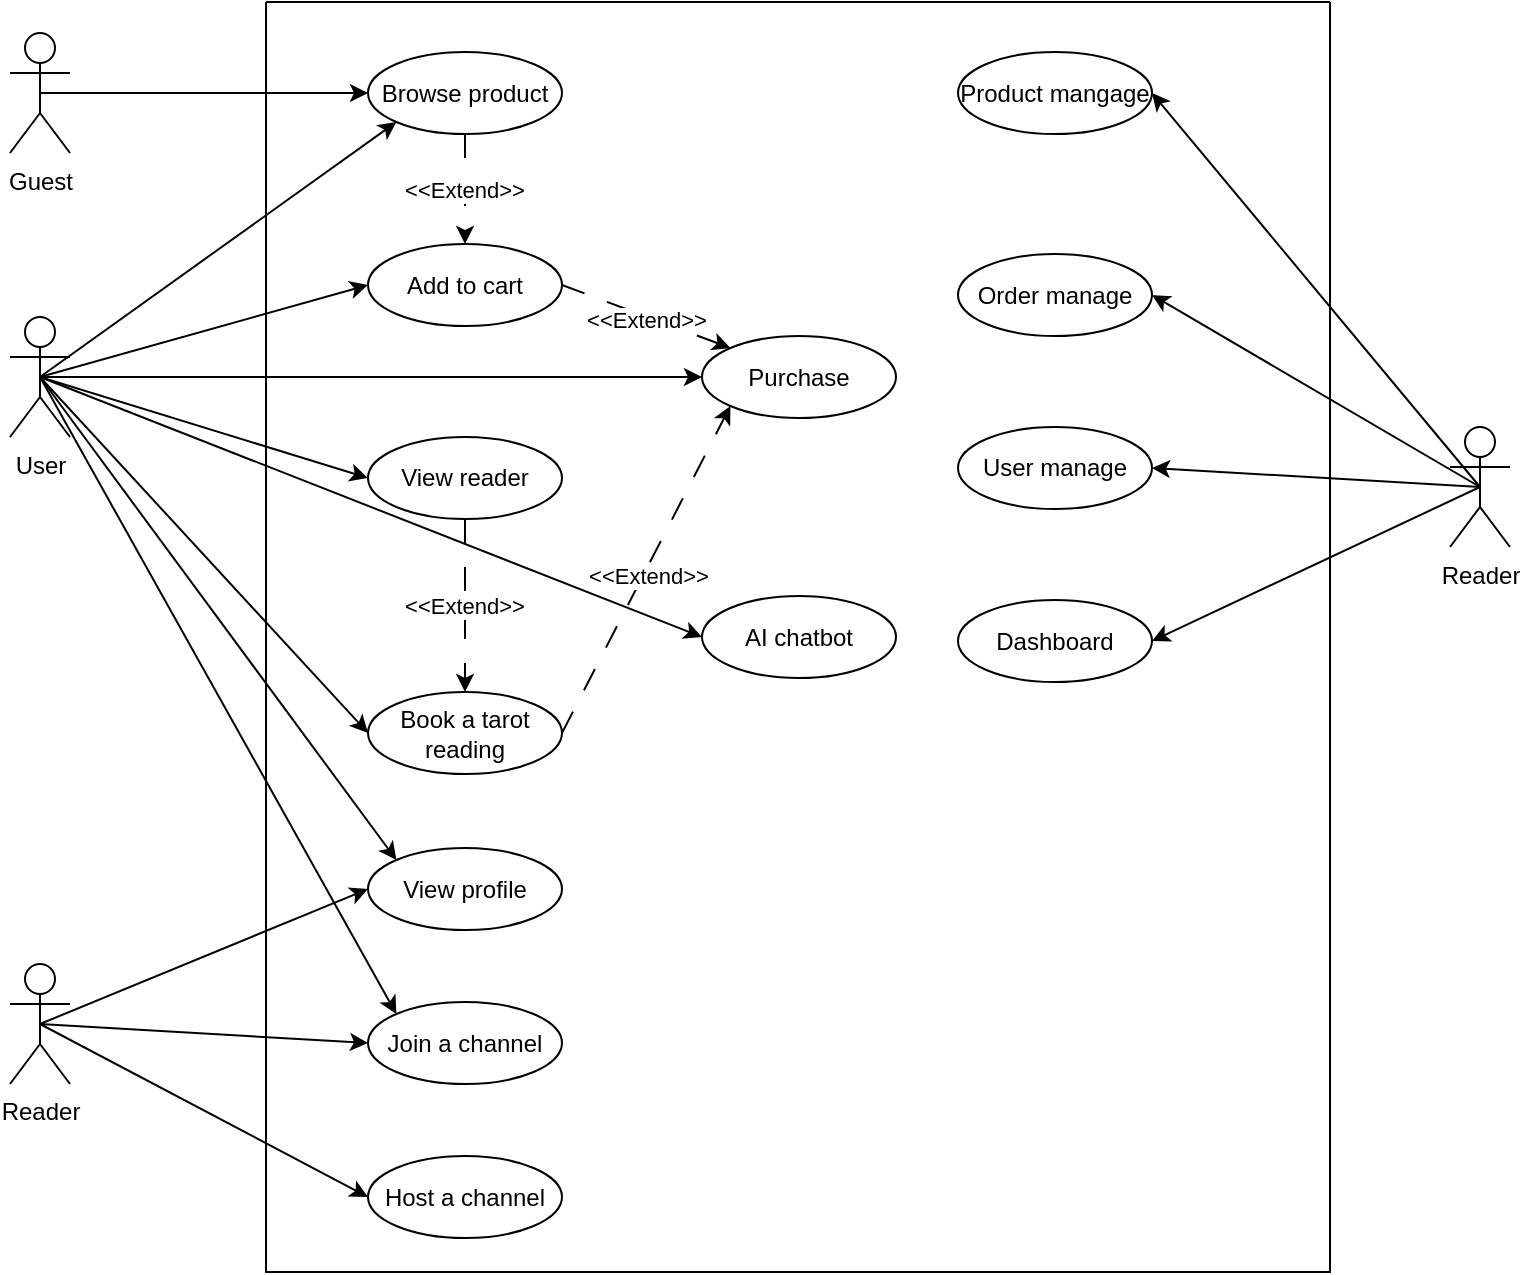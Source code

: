 <mxfile version="27.0.6" pages="4">
  <diagram name="Use-case diagram" id="8RNuyS-lX7mZvEdN1-fY">
    <mxGraphModel dx="1000" dy="644" grid="0" gridSize="10" guides="1" tooltips="1" connect="1" arrows="1" fold="1" page="1" pageScale="1" pageWidth="850" pageHeight="1100" math="0" shadow="0">
      <root>
        <mxCell id="0" />
        <mxCell id="1" parent="0" />
        <mxCell id="p3pTPptP7hL6UEC0kv7f-9" value="" style="swimlane;startSize=0;" parent="1" vertex="1">
          <mxGeometry x="159" y="164" width="532" height="635" as="geometry" />
        </mxCell>
        <mxCell id="p3pTPptP7hL6UEC0kv7f-17" value="Browse product" style="ellipse;whiteSpace=wrap;html=1;" parent="p3pTPptP7hL6UEC0kv7f-9" vertex="1">
          <mxGeometry x="51" y="25" width="97" height="41" as="geometry" />
        </mxCell>
        <mxCell id="p3pTPptP7hL6UEC0kv7f-18" value="View reader" style="ellipse;whiteSpace=wrap;html=1;" parent="p3pTPptP7hL6UEC0kv7f-9" vertex="1">
          <mxGeometry x="51" y="217.5" width="97" height="41" as="geometry" />
        </mxCell>
        <mxCell id="p3pTPptP7hL6UEC0kv7f-29" value="Book a tarot reading" style="ellipse;whiteSpace=wrap;html=1;" parent="p3pTPptP7hL6UEC0kv7f-9" vertex="1">
          <mxGeometry x="51" y="345" width="97" height="41" as="geometry" />
        </mxCell>
        <mxCell id="p3pTPptP7hL6UEC0kv7f-31" value="Add to cart" style="ellipse;whiteSpace=wrap;html=1;" parent="p3pTPptP7hL6UEC0kv7f-9" vertex="1">
          <mxGeometry x="51" y="121" width="97" height="41" as="geometry" />
        </mxCell>
        <mxCell id="p3pTPptP7hL6UEC0kv7f-32" value="Purchase" style="ellipse;whiteSpace=wrap;html=1;" parent="p3pTPptP7hL6UEC0kv7f-9" vertex="1">
          <mxGeometry x="218" y="167" width="97" height="41" as="geometry" />
        </mxCell>
        <mxCell id="p3pTPptP7hL6UEC0kv7f-35" value="" style="endArrow=classic;html=1;rounded=0;exitX=1;exitY=0.5;exitDx=0;exitDy=0;entryX=0;entryY=1;entryDx=0;entryDy=0;dashed=1;dashPattern=12 12;" parent="p3pTPptP7hL6UEC0kv7f-9" source="p3pTPptP7hL6UEC0kv7f-29" target="p3pTPptP7hL6UEC0kv7f-32" edge="1">
          <mxGeometry width="50" height="50" relative="1" as="geometry">
            <mxPoint x="150" y="278" as="sourcePoint" />
            <mxPoint x="200" y="228" as="targetPoint" />
          </mxGeometry>
        </mxCell>
        <mxCell id="p3pTPptP7hL6UEC0kv7f-36" value="&amp;lt;&amp;lt;Extend&amp;gt;&amp;gt;" style="edgeLabel;html=1;align=center;verticalAlign=middle;resizable=0;points=[];" parent="p3pTPptP7hL6UEC0kv7f-35" vertex="1" connectable="0">
          <mxGeometry x="-0.015" y="-1" relative="1" as="geometry">
            <mxPoint y="1" as="offset" />
          </mxGeometry>
        </mxCell>
        <mxCell id="p3pTPptP7hL6UEC0kv7f-37" value="" style="endArrow=classic;html=1;rounded=0;exitX=1;exitY=0.5;exitDx=0;exitDy=0;entryX=0;entryY=0;entryDx=0;entryDy=0;dashed=1;dashPattern=12 12;" parent="p3pTPptP7hL6UEC0kv7f-9" source="p3pTPptP7hL6UEC0kv7f-31" target="p3pTPptP7hL6UEC0kv7f-32" edge="1">
          <mxGeometry width="50" height="50" relative="1" as="geometry">
            <mxPoint x="161" y="327" as="sourcePoint" />
            <mxPoint x="228" y="295" as="targetPoint" />
          </mxGeometry>
        </mxCell>
        <mxCell id="p3pTPptP7hL6UEC0kv7f-38" value="&amp;lt;&amp;lt;Extend&amp;gt;&amp;gt;" style="edgeLabel;html=1;align=center;verticalAlign=middle;resizable=0;points=[];" parent="p3pTPptP7hL6UEC0kv7f-37" vertex="1" connectable="0">
          <mxGeometry x="-0.015" y="-1" relative="1" as="geometry">
            <mxPoint y="1" as="offset" />
          </mxGeometry>
        </mxCell>
        <mxCell id="p3pTPptP7hL6UEC0kv7f-41" value="" style="endArrow=classic;html=1;rounded=0;exitX=0.5;exitY=1;exitDx=0;exitDy=0;entryX=0.5;entryY=0;entryDx=0;entryDy=0;dashed=1;dashPattern=12 12;" parent="p3pTPptP7hL6UEC0kv7f-9" source="p3pTPptP7hL6UEC0kv7f-17" target="p3pTPptP7hL6UEC0kv7f-31" edge="1">
          <mxGeometry width="50" height="50" relative="1" as="geometry">
            <mxPoint x="158" y="189" as="sourcePoint" />
            <mxPoint x="242" y="280" as="targetPoint" />
          </mxGeometry>
        </mxCell>
        <mxCell id="p3pTPptP7hL6UEC0kv7f-42" value="&amp;lt;&amp;lt;Extend&amp;gt;&amp;gt;" style="edgeLabel;html=1;align=center;verticalAlign=middle;resizable=0;points=[];" parent="p3pTPptP7hL6UEC0kv7f-41" vertex="1" connectable="0">
          <mxGeometry x="-0.015" y="-1" relative="1" as="geometry">
            <mxPoint y="1" as="offset" />
          </mxGeometry>
        </mxCell>
        <mxCell id="p3pTPptP7hL6UEC0kv7f-43" value="" style="endArrow=classic;html=1;rounded=0;exitX=0.5;exitY=1;exitDx=0;exitDy=0;entryX=0.5;entryY=0;entryDx=0;entryDy=0;dashed=1;dashPattern=12 12;" parent="p3pTPptP7hL6UEC0kv7f-9" source="p3pTPptP7hL6UEC0kv7f-18" target="p3pTPptP7hL6UEC0kv7f-29" edge="1">
          <mxGeometry width="50" height="50" relative="1" as="geometry">
            <mxPoint x="110" y="141" as="sourcePoint" />
            <mxPoint x="110" y="184" as="targetPoint" />
          </mxGeometry>
        </mxCell>
        <mxCell id="p3pTPptP7hL6UEC0kv7f-44" value="&amp;lt;&amp;lt;Extend&amp;gt;&amp;gt;" style="edgeLabel;html=1;align=center;verticalAlign=middle;resizable=0;points=[];" parent="p3pTPptP7hL6UEC0kv7f-43" vertex="1" connectable="0">
          <mxGeometry x="-0.015" y="-1" relative="1" as="geometry">
            <mxPoint y="1" as="offset" />
          </mxGeometry>
        </mxCell>
        <mxCell id="p3pTPptP7hL6UEC0kv7f-45" value="Host a channel" style="ellipse;whiteSpace=wrap;html=1;" parent="p3pTPptP7hL6UEC0kv7f-9" vertex="1">
          <mxGeometry x="51" y="577" width="97" height="41" as="geometry" />
        </mxCell>
        <mxCell id="p3pTPptP7hL6UEC0kv7f-46" value="Join a channel" style="ellipse;whiteSpace=wrap;html=1;" parent="p3pTPptP7hL6UEC0kv7f-9" vertex="1">
          <mxGeometry x="51" y="500" width="97" height="41" as="geometry" />
        </mxCell>
        <mxCell id="UEp1yU5BMMxA0AubbGUh-1" value="View profile" style="ellipse;whiteSpace=wrap;html=1;" parent="p3pTPptP7hL6UEC0kv7f-9" vertex="1">
          <mxGeometry x="51" y="423" width="97" height="41" as="geometry" />
        </mxCell>
        <mxCell id="UEp1yU5BMMxA0AubbGUh-6" value="Product mangage" style="ellipse;whiteSpace=wrap;html=1;" parent="p3pTPptP7hL6UEC0kv7f-9" vertex="1">
          <mxGeometry x="346" y="25" width="97" height="41" as="geometry" />
        </mxCell>
        <mxCell id="UEp1yU5BMMxA0AubbGUh-7" value="Order manage" style="ellipse;whiteSpace=wrap;html=1;" parent="p3pTPptP7hL6UEC0kv7f-9" vertex="1">
          <mxGeometry x="346" y="126" width="97" height="41" as="geometry" />
        </mxCell>
        <mxCell id="UEp1yU5BMMxA0AubbGUh-9" value="User manage" style="ellipse;whiteSpace=wrap;html=1;" parent="p3pTPptP7hL6UEC0kv7f-9" vertex="1">
          <mxGeometry x="346" y="212.5" width="97" height="41" as="geometry" />
        </mxCell>
        <mxCell id="UEp1yU5BMMxA0AubbGUh-10" value="AI chatbot" style="ellipse;whiteSpace=wrap;html=1;" parent="p3pTPptP7hL6UEC0kv7f-9" vertex="1">
          <mxGeometry x="218" y="297" width="97" height="41" as="geometry" />
        </mxCell>
        <mxCell id="XLfTLn7hmo8LYYhP3gus-1" value="Dashboard" style="ellipse;whiteSpace=wrap;html=1;" parent="p3pTPptP7hL6UEC0kv7f-9" vertex="1">
          <mxGeometry x="346" y="299" width="97" height="41" as="geometry" />
        </mxCell>
        <mxCell id="p3pTPptP7hL6UEC0kv7f-10" value="Guest" style="shape=umlActor;html=1;verticalLabelPosition=bottom;verticalAlign=top;align=center;" parent="1" vertex="1">
          <mxGeometry x="31" y="179.5" width="30" height="60" as="geometry" />
        </mxCell>
        <mxCell id="p3pTPptP7hL6UEC0kv7f-11" value="User" style="shape=umlActor;html=1;verticalLabelPosition=bottom;verticalAlign=top;align=center;" parent="1" vertex="1">
          <mxGeometry x="31" y="321.5" width="30" height="60" as="geometry" />
        </mxCell>
        <mxCell id="p3pTPptP7hL6UEC0kv7f-13" value="Reader" style="shape=umlActor;html=1;verticalLabelPosition=bottom;verticalAlign=top;align=center;" parent="1" vertex="1">
          <mxGeometry x="31" y="645" width="30" height="60" as="geometry" />
        </mxCell>
        <mxCell id="p3pTPptP7hL6UEC0kv7f-14" value="Reader" style="shape=umlActor;html=1;verticalLabelPosition=bottom;verticalAlign=top;align=center;" parent="1" vertex="1">
          <mxGeometry x="751" y="376.5" width="30" height="60" as="geometry" />
        </mxCell>
        <mxCell id="p3pTPptP7hL6UEC0kv7f-22" value="" style="endArrow=classic;html=1;rounded=0;exitX=0.5;exitY=0.5;exitDx=0;exitDy=0;exitPerimeter=0;entryX=0;entryY=0.5;entryDx=0;entryDy=0;" parent="1" source="p3pTPptP7hL6UEC0kv7f-10" target="p3pTPptP7hL6UEC0kv7f-17" edge="1">
          <mxGeometry width="50" height="50" relative="1" as="geometry">
            <mxPoint x="94" y="295" as="sourcePoint" />
            <mxPoint x="269" y="295" as="targetPoint" />
          </mxGeometry>
        </mxCell>
        <mxCell id="p3pTPptP7hL6UEC0kv7f-23" value="" style="endArrow=classic;html=1;rounded=0;exitX=0.5;exitY=0.5;exitDx=0;exitDy=0;exitPerimeter=0;entryX=0;entryY=1;entryDx=0;entryDy=0;" parent="1" source="p3pTPptP7hL6UEC0kv7f-11" target="p3pTPptP7hL6UEC0kv7f-17" edge="1">
          <mxGeometry width="50" height="50" relative="1" as="geometry">
            <mxPoint x="94" y="295" as="sourcePoint" />
            <mxPoint x="269" y="358" as="targetPoint" />
          </mxGeometry>
        </mxCell>
        <mxCell id="p3pTPptP7hL6UEC0kv7f-24" value="" style="endArrow=classic;html=1;rounded=0;exitX=0.5;exitY=0.5;exitDx=0;exitDy=0;exitPerimeter=0;entryX=0;entryY=0.5;entryDx=0;entryDy=0;" parent="1" source="p3pTPptP7hL6UEC0kv7f-11" target="p3pTPptP7hL6UEC0kv7f-18" edge="1">
          <mxGeometry width="50" height="50" relative="1" as="geometry">
            <mxPoint x="94" y="417" as="sourcePoint" />
            <mxPoint x="269" y="358" as="targetPoint" />
          </mxGeometry>
        </mxCell>
        <mxCell id="p3pTPptP7hL6UEC0kv7f-30" value="" style="endArrow=classic;html=1;rounded=0;exitX=0.5;exitY=0.5;exitDx=0;exitDy=0;exitPerimeter=0;entryX=0;entryY=0.5;entryDx=0;entryDy=0;" parent="1" source="p3pTPptP7hL6UEC0kv7f-11" target="p3pTPptP7hL6UEC0kv7f-29" edge="1">
          <mxGeometry width="50" height="50" relative="1" as="geometry">
            <mxPoint x="94" y="417" as="sourcePoint" />
            <mxPoint x="269" y="423" as="targetPoint" />
          </mxGeometry>
        </mxCell>
        <mxCell id="p3pTPptP7hL6UEC0kv7f-33" value="" style="endArrow=classic;html=1;rounded=0;exitX=0.5;exitY=0.5;exitDx=0;exitDy=0;exitPerimeter=0;entryX=0;entryY=0.5;entryDx=0;entryDy=0;" parent="1" source="p3pTPptP7hL6UEC0kv7f-11" target="p3pTPptP7hL6UEC0kv7f-31" edge="1">
          <mxGeometry width="50" height="50" relative="1" as="geometry">
            <mxPoint x="94" y="417" as="sourcePoint" />
            <mxPoint x="220" y="394" as="targetPoint" />
          </mxGeometry>
        </mxCell>
        <mxCell id="p3pTPptP7hL6UEC0kv7f-34" value="" style="endArrow=classic;html=1;rounded=0;exitX=0.5;exitY=0.5;exitDx=0;exitDy=0;exitPerimeter=0;entryX=0;entryY=0.5;entryDx=0;entryDy=0;" parent="1" source="p3pTPptP7hL6UEC0kv7f-11" target="p3pTPptP7hL6UEC0kv7f-32" edge="1">
          <mxGeometry width="50" height="50" relative="1" as="geometry">
            <mxPoint x="94" y="417" as="sourcePoint" />
            <mxPoint x="220" y="325" as="targetPoint" />
          </mxGeometry>
        </mxCell>
        <mxCell id="p3pTPptP7hL6UEC0kv7f-47" value="" style="endArrow=classic;html=1;rounded=0;exitX=0.5;exitY=0.5;exitDx=0;exitDy=0;exitPerimeter=0;entryX=0;entryY=0.5;entryDx=0;entryDy=0;" parent="1" source="p3pTPptP7hL6UEC0kv7f-13" target="p3pTPptP7hL6UEC0kv7f-45" edge="1">
          <mxGeometry width="50" height="50" relative="1" as="geometry">
            <mxPoint x="94" y="538" as="sourcePoint" />
            <mxPoint x="220" y="189" as="targetPoint" />
          </mxGeometry>
        </mxCell>
        <mxCell id="p3pTPptP7hL6UEC0kv7f-48" value="" style="endArrow=classic;html=1;rounded=0;exitX=0.5;exitY=0.5;exitDx=0;exitDy=0;exitPerimeter=0;entryX=0;entryY=0;entryDx=0;entryDy=0;" parent="1" source="p3pTPptP7hL6UEC0kv7f-11" target="p3pTPptP7hL6UEC0kv7f-46" edge="1">
          <mxGeometry width="50" height="50" relative="1" as="geometry">
            <mxPoint x="109" y="307" as="sourcePoint" />
            <mxPoint x="220" y="491" as="targetPoint" />
          </mxGeometry>
        </mxCell>
        <mxCell id="p3pTPptP7hL6UEC0kv7f-50" value="" style="endArrow=classic;html=1;rounded=0;exitX=0.5;exitY=0.5;exitDx=0;exitDy=0;exitPerimeter=0;entryX=0;entryY=0.5;entryDx=0;entryDy=0;" parent="1" source="p3pTPptP7hL6UEC0kv7f-13" target="p3pTPptP7hL6UEC0kv7f-46" edge="1">
          <mxGeometry width="50" height="50" relative="1" as="geometry">
            <mxPoint x="109" y="307" as="sourcePoint" />
            <mxPoint x="220" y="631" as="targetPoint" />
          </mxGeometry>
        </mxCell>
        <mxCell id="UEp1yU5BMMxA0AubbGUh-3" value="" style="endArrow=classic;html=1;rounded=0;exitX=0.5;exitY=0.5;exitDx=0;exitDy=0;exitPerimeter=0;entryX=0;entryY=0.5;entryDx=0;entryDy=0;" parent="1" source="p3pTPptP7hL6UEC0kv7f-13" target="UEp1yU5BMMxA0AubbGUh-1" edge="1">
          <mxGeometry width="50" height="50" relative="1" as="geometry">
            <mxPoint x="56" y="524" as="sourcePoint" />
            <mxPoint x="220" y="610" as="targetPoint" />
          </mxGeometry>
        </mxCell>
        <mxCell id="UEp1yU5BMMxA0AubbGUh-4" value="" style="endArrow=classic;html=1;rounded=0;exitX=0.5;exitY=0.5;exitDx=0;exitDy=0;exitPerimeter=0;entryX=0;entryY=0;entryDx=0;entryDy=0;" parent="1" source="p3pTPptP7hL6UEC0kv7f-11" target="UEp1yU5BMMxA0AubbGUh-1" edge="1">
          <mxGeometry width="50" height="50" relative="1" as="geometry">
            <mxPoint x="56" y="524" as="sourcePoint" />
            <mxPoint x="387" y="488" as="targetPoint" />
          </mxGeometry>
        </mxCell>
        <mxCell id="UEp1yU5BMMxA0AubbGUh-11" value="" style="endArrow=classic;html=1;rounded=0;exitX=0.5;exitY=0.5;exitDx=0;exitDy=0;exitPerimeter=0;entryX=0;entryY=0.5;entryDx=0;entryDy=0;" parent="1" source="p3pTPptP7hL6UEC0kv7f-11" target="UEp1yU5BMMxA0AubbGUh-10" edge="1">
          <mxGeometry width="50" height="50" relative="1" as="geometry">
            <mxPoint x="56" y="362" as="sourcePoint" />
            <mxPoint x="220" y="412" as="targetPoint" />
          </mxGeometry>
        </mxCell>
        <mxCell id="UEp1yU5BMMxA0AubbGUh-12" value="" style="endArrow=classic;html=1;rounded=0;exitX=0.5;exitY=0.5;exitDx=0;exitDy=0;exitPerimeter=0;entryX=1;entryY=0.5;entryDx=0;entryDy=0;" parent="1" source="p3pTPptP7hL6UEC0kv7f-14" target="UEp1yU5BMMxA0AubbGUh-6" edge="1">
          <mxGeometry width="50" height="50" relative="1" as="geometry">
            <mxPoint x="66" y="372" as="sourcePoint" />
            <mxPoint x="230" y="422" as="targetPoint" />
          </mxGeometry>
        </mxCell>
        <mxCell id="UEp1yU5BMMxA0AubbGUh-13" value="" style="endArrow=classic;html=1;rounded=0;exitX=0.5;exitY=0.5;exitDx=0;exitDy=0;exitPerimeter=0;entryX=1;entryY=0.5;entryDx=0;entryDy=0;" parent="1" source="p3pTPptP7hL6UEC0kv7f-14" target="UEp1yU5BMMxA0AubbGUh-7" edge="1">
          <mxGeometry width="50" height="50" relative="1" as="geometry">
            <mxPoint x="776" y="417" as="sourcePoint" />
            <mxPoint x="612" y="220" as="targetPoint" />
          </mxGeometry>
        </mxCell>
        <mxCell id="UEp1yU5BMMxA0AubbGUh-15" value="" style="endArrow=classic;html=1;rounded=0;exitX=0.5;exitY=0.5;exitDx=0;exitDy=0;exitPerimeter=0;entryX=1;entryY=0.5;entryDx=0;entryDy=0;" parent="1" source="p3pTPptP7hL6UEC0kv7f-14" target="UEp1yU5BMMxA0AubbGUh-9" edge="1">
          <mxGeometry width="50" height="50" relative="1" as="geometry">
            <mxPoint x="776" y="417" as="sourcePoint" />
            <mxPoint x="612" y="412" as="targetPoint" />
          </mxGeometry>
        </mxCell>
        <mxCell id="XLfTLn7hmo8LYYhP3gus-2" value="" style="endArrow=classic;html=1;rounded=0;exitX=0.5;exitY=0.5;exitDx=0;exitDy=0;exitPerimeter=0;entryX=1;entryY=0.5;entryDx=0;entryDy=0;" parent="1" source="p3pTPptP7hL6UEC0kv7f-14" target="XLfTLn7hmo8LYYhP3gus-1" edge="1">
          <mxGeometry width="50" height="50" relative="1" as="geometry">
            <mxPoint x="776" y="417" as="sourcePoint" />
            <mxPoint x="612" y="540" as="targetPoint" />
          </mxGeometry>
        </mxCell>
      </root>
    </mxGraphModel>
  </diagram>
  <diagram id="dYuFiMUkdhhc_4KQ8hHA" name="sitemap">
    <mxGraphModel dx="1576" dy="758" grid="0" gridSize="10" guides="1" tooltips="1" connect="1" arrows="1" fold="1" page="0" pageScale="1" pageWidth="850" pageHeight="1100" math="0" shadow="0">
      <root>
        <mxCell id="0" />
        <mxCell id="1" parent="0" />
        <mxCell id="jIqwyrRirOGOOPczf_Q6-26" style="edgeStyle=orthogonalEdgeStyle;rounded=0;orthogonalLoop=1;jettySize=auto;html=1;entryX=0.5;entryY=0;entryDx=0;entryDy=0;" edge="1" parent="1" source="jIqwyrRirOGOOPczf_Q6-1" target="jIqwyrRirOGOOPczf_Q6-2">
          <mxGeometry relative="1" as="geometry" />
        </mxCell>
        <mxCell id="jIqwyrRirOGOOPczf_Q6-32" style="edgeStyle=orthogonalEdgeStyle;rounded=0;orthogonalLoop=1;jettySize=auto;html=1;entryX=0.5;entryY=0;entryDx=0;entryDy=0;" edge="1" parent="1" source="jIqwyrRirOGOOPczf_Q6-1" target="jIqwyrRirOGOOPczf_Q6-25">
          <mxGeometry relative="1" as="geometry" />
        </mxCell>
        <mxCell id="jIqwyrRirOGOOPczf_Q6-33" style="edgeStyle=orthogonalEdgeStyle;rounded=0;orthogonalLoop=1;jettySize=auto;html=1;entryX=0.5;entryY=0;entryDx=0;entryDy=0;" edge="1" parent="1" source="jIqwyrRirOGOOPczf_Q6-1" target="jIqwyrRirOGOOPczf_Q6-17">
          <mxGeometry relative="1" as="geometry">
            <Array as="points">
              <mxPoint x="312" y="227" />
              <mxPoint x="650" y="227" />
            </Array>
          </mxGeometry>
        </mxCell>
        <mxCell id="jIqwyrRirOGOOPczf_Q6-1" value="&lt;font style=&quot;font-size: 16px;&quot;&gt;Trang chủ&lt;/font&gt;" style="rounded=0;whiteSpace=wrap;html=1;" vertex="1" parent="1">
          <mxGeometry x="252" y="138" width="120" height="60" as="geometry" />
        </mxCell>
        <mxCell id="jIqwyrRirOGOOPczf_Q6-27" style="edgeStyle=orthogonalEdgeStyle;rounded=0;orthogonalLoop=1;jettySize=auto;html=1;entryX=1;entryY=0.5;entryDx=0;entryDy=0;" edge="1" parent="1" source="jIqwyrRirOGOOPczf_Q6-2" target="jIqwyrRirOGOOPczf_Q6-19">
          <mxGeometry relative="1" as="geometry" />
        </mxCell>
        <mxCell id="jIqwyrRirOGOOPczf_Q6-28" style="edgeStyle=orthogonalEdgeStyle;rounded=0;orthogonalLoop=1;jettySize=auto;html=1;entryX=0;entryY=0.5;entryDx=0;entryDy=0;" edge="1" parent="1" source="jIqwyrRirOGOOPczf_Q6-2" target="jIqwyrRirOGOOPczf_Q6-4">
          <mxGeometry relative="1" as="geometry">
            <Array as="points">
              <mxPoint x="112" y="286" />
              <mxPoint x="112" y="405" />
            </Array>
          </mxGeometry>
        </mxCell>
        <mxCell id="jIqwyrRirOGOOPczf_Q6-29" style="edgeStyle=orthogonalEdgeStyle;rounded=0;orthogonalLoop=1;jettySize=auto;html=1;entryX=0;entryY=0.5;entryDx=0;entryDy=0;" edge="1" parent="1" source="jIqwyrRirOGOOPczf_Q6-2" target="jIqwyrRirOGOOPczf_Q6-5">
          <mxGeometry relative="1" as="geometry">
            <Array as="points">
              <mxPoint x="112" y="286" />
              <mxPoint x="112" y="524" />
            </Array>
          </mxGeometry>
        </mxCell>
        <mxCell id="jIqwyrRirOGOOPczf_Q6-30" style="edgeStyle=orthogonalEdgeStyle;rounded=0;orthogonalLoop=1;jettySize=auto;html=1;entryX=0;entryY=0.5;entryDx=0;entryDy=0;" edge="1" parent="1" source="jIqwyrRirOGOOPczf_Q6-2" target="jIqwyrRirOGOOPczf_Q6-7">
          <mxGeometry relative="1" as="geometry">
            <Array as="points">
              <mxPoint x="112" y="286" />
              <mxPoint x="112" y="643" />
            </Array>
          </mxGeometry>
        </mxCell>
        <mxCell id="jIqwyrRirOGOOPczf_Q6-31" style="edgeStyle=orthogonalEdgeStyle;rounded=0;orthogonalLoop=1;jettySize=auto;html=1;entryX=0;entryY=0.5;entryDx=0;entryDy=0;" edge="1" parent="1" source="jIqwyrRirOGOOPczf_Q6-2" target="jIqwyrRirOGOOPczf_Q6-8">
          <mxGeometry relative="1" as="geometry">
            <Array as="points">
              <mxPoint x="112" y="286" />
              <mxPoint x="112" y="762" />
            </Array>
          </mxGeometry>
        </mxCell>
        <mxCell id="jIqwyrRirOGOOPczf_Q6-34" style="edgeStyle=orthogonalEdgeStyle;rounded=0;orthogonalLoop=1;jettySize=auto;html=1;entryX=0.5;entryY=0;entryDx=0;entryDy=0;" edge="1" parent="1" source="jIqwyrRirOGOOPczf_Q6-2" target="jIqwyrRirOGOOPczf_Q6-9">
          <mxGeometry relative="1" as="geometry">
            <Array as="points">
              <mxPoint x="192" y="345" />
              <mxPoint x="421" y="345" />
            </Array>
          </mxGeometry>
        </mxCell>
        <mxCell id="jIqwyrRirOGOOPczf_Q6-35" style="edgeStyle=orthogonalEdgeStyle;rounded=0;orthogonalLoop=1;jettySize=auto;html=1;" edge="1" parent="1" source="jIqwyrRirOGOOPczf_Q6-2" target="jIqwyrRirOGOOPczf_Q6-6">
          <mxGeometry relative="1" as="geometry">
            <Array as="points">
              <mxPoint x="192" y="345" />
              <mxPoint x="650" y="345" />
            </Array>
          </mxGeometry>
        </mxCell>
        <mxCell id="jIqwyrRirOGOOPczf_Q6-2" value="&lt;font style=&quot;font-size: 16px;&quot;&gt;Auth&amp;nbsp;&lt;/font&gt;&lt;div&gt;&lt;font style=&quot;font-size: 16px;&quot;&gt;(sign in, sign up)&lt;/font&gt;&lt;/div&gt;" style="rounded=0;whiteSpace=wrap;html=1;" vertex="1" parent="1">
          <mxGeometry x="132" y="256" width="120" height="60" as="geometry" />
        </mxCell>
        <mxCell id="jIqwyrRirOGOOPczf_Q6-4" value="&lt;span style=&quot;font-size: 16px;&quot;&gt;Profile&lt;/span&gt;" style="rounded=0;whiteSpace=wrap;html=1;fillColor=#d5e8d4;strokeColor=#82b366;" vertex="1" parent="1">
          <mxGeometry x="132" y="375" width="120" height="60" as="geometry" />
        </mxCell>
        <mxCell id="jIqwyrRirOGOOPczf_Q6-5" value="&lt;span style=&quot;font-size: 16px;&quot;&gt;Cart&lt;/span&gt;" style="rounded=0;whiteSpace=wrap;html=1;fillColor=#d5e8d4;strokeColor=#82b366;" vertex="1" parent="1">
          <mxGeometry x="132" y="494" width="120" height="60" as="geometry" />
        </mxCell>
        <mxCell id="jIqwyrRirOGOOPczf_Q6-6" value="&lt;span style=&quot;font-size: 16px;&quot;&gt;Admin&#39;s dashboard&lt;/span&gt;" style="rounded=0;whiteSpace=wrap;html=1;fillColor=#dae8fc;strokeColor=#6c8ebf;" vertex="1" parent="1">
          <mxGeometry x="590" y="375" width="120" height="60" as="geometry" />
        </mxCell>
        <mxCell id="jIqwyrRirOGOOPczf_Q6-7" value="&lt;span style=&quot;font-size: 16px;&quot;&gt;Booking&lt;/span&gt;" style="rounded=0;whiteSpace=wrap;html=1;fillColor=#d5e8d4;strokeColor=#82b366;" vertex="1" parent="1">
          <mxGeometry x="132" y="613" width="120" height="60" as="geometry" />
        </mxCell>
        <mxCell id="jIqwyrRirOGOOPczf_Q6-8" value="&lt;span style=&quot;font-size: 16px;&quot;&gt;Scheduling&amp;nbsp;&lt;/span&gt;&lt;div&gt;&lt;span style=&quot;font-size: 16px;&quot;&gt;(user)&lt;/span&gt;&lt;/div&gt;" style="rounded=0;whiteSpace=wrap;html=1;fillColor=#d5e8d4;strokeColor=#82b366;" vertex="1" parent="1">
          <mxGeometry x="132" y="732" width="120" height="60" as="geometry" />
        </mxCell>
        <mxCell id="jIqwyrRirOGOOPczf_Q6-9" value="&lt;span style=&quot;font-size: 16px;&quot;&gt;Scheduling&amp;nbsp;&lt;/span&gt;&lt;div&gt;&lt;span style=&quot;font-size: 16px;&quot;&gt;(reader)&lt;/span&gt;&lt;/div&gt;" style="rounded=0;whiteSpace=wrap;html=1;fillColor=#e1d5e7;strokeColor=#9673a6;" vertex="1" parent="1">
          <mxGeometry x="361" y="375" width="120" height="60" as="geometry" />
        </mxCell>
        <mxCell id="jIqwyrRirOGOOPczf_Q6-11" value="&lt;font style=&quot;font-size: 16px;&quot;&gt;&lt;b&gt;Danh sách các phân quyền&lt;/b&gt;&lt;/font&gt;" style="swimlane;fontStyle=0;childLayout=stackLayout;horizontal=1;startSize=30;horizontalStack=0;resizeParent=1;resizeParentMax=0;resizeLast=0;collapsible=1;marginBottom=0;whiteSpace=wrap;html=1;fontSize=13;" vertex="1" parent="1">
          <mxGeometry x="419" y="554" width="234" height="150" as="geometry" />
        </mxCell>
        <mxCell id="jIqwyrRirOGOOPczf_Q6-13" value="Guest" style="text;align=left;verticalAlign=middle;spacingLeft=4;spacingRight=4;overflow=hidden;points=[[0,0.5],[1,0.5]];portConstraint=eastwest;rotatable=0;whiteSpace=wrap;html=1;fontSize=16;" vertex="1" parent="jIqwyrRirOGOOPczf_Q6-11">
          <mxGeometry y="30" width="234" height="30" as="geometry" />
        </mxCell>
        <mxCell id="jIqwyrRirOGOOPczf_Q6-15" value="User" style="text;strokeColor=#82b366;fillColor=#d5e8d4;align=left;verticalAlign=middle;spacingLeft=4;spacingRight=4;overflow=hidden;points=[[0,0.5],[1,0.5]];portConstraint=eastwest;rotatable=0;whiteSpace=wrap;html=1;fontSize=16;" vertex="1" parent="jIqwyrRirOGOOPczf_Q6-11">
          <mxGeometry y="60" width="234" height="30" as="geometry" />
        </mxCell>
        <mxCell id="jIqwyrRirOGOOPczf_Q6-16" value="Reader" style="text;strokeColor=#9673a6;fillColor=#e1d5e7;align=left;verticalAlign=middle;spacingLeft=4;spacingRight=4;overflow=hidden;points=[[0,0.5],[1,0.5]];portConstraint=eastwest;rotatable=0;whiteSpace=wrap;html=1;fontSize=16;" vertex="1" parent="jIqwyrRirOGOOPczf_Q6-11">
          <mxGeometry y="90" width="234" height="30" as="geometry" />
        </mxCell>
        <mxCell id="jIqwyrRirOGOOPczf_Q6-14" value="Admin" style="text;strokeColor=#6c8ebf;fillColor=#dae8fc;align=left;verticalAlign=middle;spacingLeft=4;spacingRight=4;overflow=hidden;points=[[0,0.5],[1,0.5]];portConstraint=eastwest;rotatable=0;whiteSpace=wrap;html=1;fontSize=16;" vertex="1" parent="jIqwyrRirOGOOPczf_Q6-11">
          <mxGeometry y="120" width="234" height="30" as="geometry" />
        </mxCell>
        <mxCell id="jIqwyrRirOGOOPczf_Q6-17" value="&lt;span style=&quot;font-size: 16px;&quot;&gt;Tarot chat bot&lt;/span&gt;" style="rounded=0;whiteSpace=wrap;html=1;" vertex="1" parent="1">
          <mxGeometry x="590" y="256" width="120" height="60" as="geometry" />
        </mxCell>
        <mxCell id="jIqwyrRirOGOOPczf_Q6-19" value="&lt;span style=&quot;font-size: 16px;&quot;&gt;Service, policies&lt;/span&gt;" style="rounded=0;whiteSpace=wrap;html=1;" vertex="1" parent="1">
          <mxGeometry x="-74" y="256" width="120" height="60" as="geometry" />
        </mxCell>
        <mxCell id="jIqwyrRirOGOOPczf_Q6-25" value="&lt;span style=&quot;font-size: 16px;&quot;&gt;Shop&lt;/span&gt;" style="rounded=0;whiteSpace=wrap;html=1;" vertex="1" parent="1">
          <mxGeometry x="361" y="256" width="120" height="60" as="geometry" />
        </mxCell>
      </root>
    </mxGraphModel>
  </diagram>
  <diagram id="eb5G6UQePEHfvwwtTTpp" name="database">
    <mxGraphModel dx="2229" dy="1320" grid="0" gridSize="10" guides="1" tooltips="1" connect="1" arrows="1" fold="1" page="0" pageScale="1" pageWidth="850" pageHeight="1100" math="0" shadow="0">
      <root>
        <mxCell id="0" />
        <mxCell id="1" parent="0" />
        <mxCell id="VJebbSG3mV9OgK5FiU-g-1" value="&lt;span style=&quot;font-size: 16px;&quot;&gt;&lt;b&gt;bookings&lt;/b&gt;&lt;/span&gt;" style="swimlane;fontStyle=0;childLayout=stackLayout;horizontal=1;startSize=30;horizontalStack=0;resizeParent=1;resizeParentMax=0;resizeLast=0;collapsible=1;marginBottom=0;whiteSpace=wrap;html=1;fontSize=13;" vertex="1" parent="1">
          <mxGeometry x="-160" y="-137" width="234" height="240" as="geometry" />
        </mxCell>
        <mxCell id="VJebbSG3mV9OgK5FiU-g-2" value="ObjectId(user)" style="text;align=left;verticalAlign=middle;spacingLeft=4;spacingRight=4;overflow=hidden;points=[[0,0.5],[1,0.5]];portConstraint=eastwest;rotatable=0;whiteSpace=wrap;html=1;fontSize=16;" vertex="1" parent="VJebbSG3mV9OgK5FiU-g-1">
          <mxGeometry y="30" width="234" height="30" as="geometry" />
        </mxCell>
        <mxCell id="VJebbSG3mV9OgK5FiU-g-3" value="ObjectId(reader)" style="text;align=left;verticalAlign=middle;spacingLeft=4;spacingRight=4;overflow=hidden;points=[[0,0.5],[1,0.5]];portConstraint=eastwest;rotatable=0;whiteSpace=wrap;html=1;fontSize=16;" vertex="1" parent="VJebbSG3mV9OgK5FiU-g-1">
          <mxGeometry y="60" width="234" height="30" as="geometry" />
        </mxCell>
        <mxCell id="VJebbSG3mV9OgK5FiU-g-4" value="ObjectId(room)" style="text;align=left;verticalAlign=middle;spacingLeft=4;spacingRight=4;overflow=hidden;points=[[0,0.5],[1,0.5]];portConstraint=eastwest;rotatable=0;whiteSpace=wrap;html=1;fontSize=16;" vertex="1" parent="VJebbSG3mV9OgK5FiU-g-1">
          <mxGeometry y="90" width="234" height="30" as="geometry" />
        </mxCell>
        <mxCell id="VJebbSG3mV9OgK5FiU-g-5" value="time" style="text;align=left;verticalAlign=middle;spacingLeft=4;spacingRight=4;overflow=hidden;points=[[0,0.5],[1,0.5]];portConstraint=eastwest;rotatable=0;whiteSpace=wrap;html=1;fontSize=16;" vertex="1" parent="VJebbSG3mV9OgK5FiU-g-1">
          <mxGeometry y="120" width="234" height="30" as="geometry" />
        </mxCell>
        <mxCell id="VJebbSG3mV9OgK5FiU-g-43" value="duration" style="text;align=left;verticalAlign=middle;spacingLeft=4;spacingRight=4;overflow=hidden;points=[[0,0.5],[1,0.5]];portConstraint=eastwest;rotatable=0;whiteSpace=wrap;html=1;fontSize=16;" vertex="1" parent="VJebbSG3mV9OgK5FiU-g-1">
          <mxGeometry y="150" width="234" height="30" as="geometry" />
        </mxCell>
        <mxCell id="VJebbSG3mV9OgK5FiU-g-44" value="status" style="text;align=left;verticalAlign=middle;spacingLeft=4;spacingRight=4;overflow=hidden;points=[[0,0.5],[1,0.5]];portConstraint=eastwest;rotatable=0;whiteSpace=wrap;html=1;fontSize=16;" vertex="1" parent="VJebbSG3mV9OgK5FiU-g-1">
          <mxGeometry y="180" width="234" height="30" as="geometry" />
        </mxCell>
        <mxCell id="VJebbSG3mV9OgK5FiU-g-45" value="notes" style="text;align=left;verticalAlign=middle;spacingLeft=4;spacingRight=4;overflow=hidden;points=[[0,0.5],[1,0.5]];portConstraint=eastwest;rotatable=0;whiteSpace=wrap;html=1;fontSize=16;" vertex="1" parent="VJebbSG3mV9OgK5FiU-g-1">
          <mxGeometry y="210" width="234" height="30" as="geometry" />
        </mxCell>
        <mxCell id="VJebbSG3mV9OgK5FiU-g-11" value="&lt;span style=&quot;font-size: 16px;&quot;&gt;&lt;b&gt;carts&lt;/b&gt;&lt;/span&gt;" style="swimlane;fontStyle=0;childLayout=stackLayout;horizontal=1;startSize=30;horizontalStack=0;resizeParent=1;resizeParentMax=0;resizeLast=0;collapsible=1;marginBottom=0;whiteSpace=wrap;html=1;fontSize=13;" vertex="1" parent="1">
          <mxGeometry x="-499" y="195" width="234" height="120" as="geometry" />
        </mxCell>
        <mxCell id="VJebbSG3mV9OgK5FiU-g-12" value="ObjectId(user)" style="text;align=left;verticalAlign=middle;spacingLeft=4;spacingRight=4;overflow=hidden;points=[[0,0.5],[1,0.5]];portConstraint=eastwest;rotatable=0;whiteSpace=wrap;html=1;fontSize=16;" vertex="1" parent="VJebbSG3mV9OgK5FiU-g-11">
          <mxGeometry y="30" width="234" height="30" as="geometry" />
        </mxCell>
        <mxCell id="VJebbSG3mV9OgK5FiU-g-13" value="[ObjectId(item)]" style="text;align=left;verticalAlign=middle;spacingLeft=4;spacingRight=4;overflow=hidden;points=[[0,0.5],[1,0.5]];portConstraint=eastwest;rotatable=0;whiteSpace=wrap;html=1;fontSize=16;" vertex="1" parent="VJebbSG3mV9OgK5FiU-g-11">
          <mxGeometry y="60" width="234" height="30" as="geometry" />
        </mxCell>
        <mxCell id="VJebbSG3mV9OgK5FiU-g-14" value="Status" style="text;align=left;verticalAlign=middle;spacingLeft=4;spacingRight=4;overflow=hidden;points=[[0,0.5],[1,0.5]];portConstraint=eastwest;rotatable=0;whiteSpace=wrap;html=1;fontSize=16;" vertex="1" parent="VJebbSG3mV9OgK5FiU-g-11">
          <mxGeometry y="90" width="234" height="30" as="geometry" />
        </mxCell>
        <mxCell id="VJebbSG3mV9OgK5FiU-g-16" value="&lt;span style=&quot;font-size: 16px;&quot;&gt;&lt;b&gt;payments&lt;/b&gt;&lt;/span&gt;" style="swimlane;fontStyle=0;childLayout=stackLayout;horizontal=1;startSize=30;horizontalStack=0;resizeParent=1;resizeParentMax=0;resizeLast=0;collapsible=1;marginBottom=0;whiteSpace=wrap;html=1;fontSize=13;" vertex="1" parent="1">
          <mxGeometry x="-160" y="393" width="234" height="120" as="geometry" />
        </mxCell>
        <mxCell id="VJebbSG3mV9OgK5FiU-g-17" value="ObjectId(carts)" style="text;align=left;verticalAlign=middle;spacingLeft=4;spacingRight=4;overflow=hidden;points=[[0,0.5],[1,0.5]];portConstraint=eastwest;rotatable=0;whiteSpace=wrap;html=1;fontSize=16;" vertex="1" parent="VJebbSG3mV9OgK5FiU-g-16">
          <mxGeometry y="30" width="234" height="30" as="geometry" />
        </mxCell>
        <mxCell id="VJebbSG3mV9OgK5FiU-g-18" value="addr" style="text;align=left;verticalAlign=middle;spacingLeft=4;spacingRight=4;overflow=hidden;points=[[0,0.5],[1,0.5]];portConstraint=eastwest;rotatable=0;whiteSpace=wrap;html=1;fontSize=16;" vertex="1" parent="VJebbSG3mV9OgK5FiU-g-16">
          <mxGeometry y="60" width="234" height="30" as="geometry" />
        </mxCell>
        <mxCell id="VJebbSG3mV9OgK5FiU-g-19" value="phone" style="text;align=left;verticalAlign=middle;spacingLeft=4;spacingRight=4;overflow=hidden;points=[[0,0.5],[1,0.5]];portConstraint=eastwest;rotatable=0;whiteSpace=wrap;html=1;fontSize=16;" vertex="1" parent="VJebbSG3mV9OgK5FiU-g-16">
          <mxGeometry y="90" width="234" height="30" as="geometry" />
        </mxCell>
        <mxCell id="VJebbSG3mV9OgK5FiU-g-21" value="&lt;span style=&quot;font-size: 16px;&quot;&gt;&lt;b&gt;products&lt;/b&gt;&lt;/span&gt;" style="swimlane;fontStyle=0;childLayout=stackLayout;horizontal=1;startSize=30;horizontalStack=0;resizeParent=1;resizeParentMax=0;resizeLast=0;collapsible=1;marginBottom=0;whiteSpace=wrap;html=1;fontSize=13;" vertex="1" parent="1">
          <mxGeometry x="-499" y="393" width="234" height="180" as="geometry" />
        </mxCell>
        <mxCell id="VJebbSG3mV9OgK5FiU-g-22" value="name" style="text;align=left;verticalAlign=middle;spacingLeft=4;spacingRight=4;overflow=hidden;points=[[0,0.5],[1,0.5]];portConstraint=eastwest;rotatable=0;whiteSpace=wrap;html=1;fontSize=16;" vertex="1" parent="VJebbSG3mV9OgK5FiU-g-21">
          <mxGeometry y="30" width="234" height="30" as="geometry" />
        </mxCell>
        <mxCell id="VJebbSG3mV9OgK5FiU-g-23" value="description" style="text;align=left;verticalAlign=middle;spacingLeft=4;spacingRight=4;overflow=hidden;points=[[0,0.5],[1,0.5]];portConstraint=eastwest;rotatable=0;whiteSpace=wrap;html=1;fontSize=16;" vertex="1" parent="VJebbSG3mV9OgK5FiU-g-21">
          <mxGeometry y="60" width="234" height="30" as="geometry" />
        </mxCell>
        <mxCell id="VJebbSG3mV9OgK5FiU-g-24" value="price" style="text;align=left;verticalAlign=middle;spacingLeft=4;spacingRight=4;overflow=hidden;points=[[0,0.5],[1,0.5]];portConstraint=eastwest;rotatable=0;whiteSpace=wrap;html=1;fontSize=16;" vertex="1" parent="VJebbSG3mV9OgK5FiU-g-21">
          <mxGeometry y="90" width="234" height="30" as="geometry" />
        </mxCell>
        <mxCell id="VJebbSG3mV9OgK5FiU-g-25" value="stock" style="text;align=left;verticalAlign=middle;spacingLeft=4;spacingRight=4;overflow=hidden;points=[[0,0.5],[1,0.5]];portConstraint=eastwest;rotatable=0;whiteSpace=wrap;html=1;fontSize=16;" vertex="1" parent="VJebbSG3mV9OgK5FiU-g-21">
          <mxGeometry y="120" width="234" height="30" as="geometry" />
        </mxCell>
        <mxCell id="VJebbSG3mV9OgK5FiU-g-46" value="images" style="text;align=left;verticalAlign=middle;spacingLeft=4;spacingRight=4;overflow=hidden;points=[[0,0.5],[1,0.5]];portConstraint=eastwest;rotatable=0;whiteSpace=wrap;html=1;fontSize=16;" vertex="1" parent="VJebbSG3mV9OgK5FiU-g-21">
          <mxGeometry y="150" width="234" height="30" as="geometry" />
        </mxCell>
        <mxCell id="VJebbSG3mV9OgK5FiU-g-26" value="&lt;span style=&quot;font-size: 16px;&quot;&gt;&lt;b&gt;rooms&lt;/b&gt;&lt;/span&gt;" style="swimlane;fontStyle=0;childLayout=stackLayout;horizontal=1;startSize=30;horizontalStack=0;resizeParent=1;resizeParentMax=0;resizeLast=0;collapsible=1;marginBottom=0;whiteSpace=wrap;html=1;fontSize=13;" vertex="1" parent="1">
          <mxGeometry x="-160" y="195" width="234" height="120" as="geometry" />
        </mxCell>
        <mxCell id="VJebbSG3mV9OgK5FiU-g-27" value="[ObjectId(enable_user)]" style="text;align=left;verticalAlign=middle;spacingLeft=4;spacingRight=4;overflow=hidden;points=[[0,0.5],[1,0.5]];portConstraint=eastwest;rotatable=0;whiteSpace=wrap;html=1;fontSize=16;" vertex="1" parent="VJebbSG3mV9OgK5FiU-g-26">
          <mxGeometry y="30" width="234" height="30" as="geometry" />
        </mxCell>
        <mxCell id="VJebbSG3mV9OgK5FiU-g-28" value="[messages]" style="text;align=left;verticalAlign=middle;spacingLeft=4;spacingRight=4;overflow=hidden;points=[[0,0.5],[1,0.5]];portConstraint=eastwest;rotatable=0;whiteSpace=wrap;html=1;fontSize=16;" vertex="1" parent="VJebbSG3mV9OgK5FiU-g-26">
          <mxGeometry y="60" width="234" height="30" as="geometry" />
        </mxCell>
        <mxCell id="VJebbSG3mV9OgK5FiU-g-29" value="status" style="text;align=left;verticalAlign=middle;spacingLeft=4;spacingRight=4;overflow=hidden;points=[[0,0.5],[1,0.5]];portConstraint=eastwest;rotatable=0;whiteSpace=wrap;html=1;fontSize=16;" vertex="1" parent="VJebbSG3mV9OgK5FiU-g-26">
          <mxGeometry y="90" width="234" height="30" as="geometry" />
        </mxCell>
        <mxCell id="VJebbSG3mV9OgK5FiU-g-31" value="&lt;span style=&quot;font-size: 16px;&quot;&gt;&lt;b&gt;tarot_cards&lt;/b&gt;&lt;/span&gt;" style="swimlane;fontStyle=0;childLayout=stackLayout;horizontal=1;startSize=30;horizontalStack=0;resizeParent=1;resizeParentMax=0;resizeLast=0;collapsible=1;marginBottom=0;whiteSpace=wrap;html=1;fontSize=13;" vertex="1" parent="1">
          <mxGeometry x="171" y="-137" width="234" height="150" as="geometry" />
        </mxCell>
        <mxCell id="VJebbSG3mV9OgK5FiU-g-32" value="card_index" style="text;align=left;verticalAlign=middle;spacingLeft=4;spacingRight=4;overflow=hidden;points=[[0,0.5],[1,0.5]];portConstraint=eastwest;rotatable=0;whiteSpace=wrap;html=1;fontSize=16;" vertex="1" parent="VJebbSG3mV9OgK5FiU-g-31">
          <mxGeometry y="30" width="234" height="30" as="geometry" />
        </mxCell>
        <mxCell id="VJebbSG3mV9OgK5FiU-g-33" value="name" style="text;align=left;verticalAlign=middle;spacingLeft=4;spacingRight=4;overflow=hidden;points=[[0,0.5],[1,0.5]];portConstraint=eastwest;rotatable=0;whiteSpace=wrap;html=1;fontSize=16;" vertex="1" parent="VJebbSG3mV9OgK5FiU-g-31">
          <mxGeometry y="60" width="234" height="30" as="geometry" />
        </mxCell>
        <mxCell id="VJebbSG3mV9OgK5FiU-g-34" value="image" style="text;align=left;verticalAlign=middle;spacingLeft=4;spacingRight=4;overflow=hidden;points=[[0,0.5],[1,0.5]];portConstraint=eastwest;rotatable=0;whiteSpace=wrap;html=1;fontSize=16;" vertex="1" parent="VJebbSG3mV9OgK5FiU-g-31">
          <mxGeometry y="90" width="234" height="30" as="geometry" />
        </mxCell>
        <mxCell id="VJebbSG3mV9OgK5FiU-g-35" value="..." style="text;align=left;verticalAlign=middle;spacingLeft=4;spacingRight=4;overflow=hidden;points=[[0,0.5],[1,0.5]];portConstraint=eastwest;rotatable=0;whiteSpace=wrap;html=1;fontSize=16;" vertex="1" parent="VJebbSG3mV9OgK5FiU-g-31">
          <mxGeometry y="120" width="234" height="30" as="geometry" />
        </mxCell>
        <mxCell id="VJebbSG3mV9OgK5FiU-g-36" value="&lt;span style=&quot;font-size: 16px;&quot;&gt;&lt;b&gt;users&lt;/b&gt;&lt;/span&gt;" style="swimlane;fontStyle=0;childLayout=stackLayout;horizontal=1;startSize=30;horizontalStack=0;resizeParent=1;resizeParentMax=0;resizeLast=0;collapsible=1;marginBottom=0;whiteSpace=wrap;html=1;fontSize=13;" vertex="1" parent="1">
          <mxGeometry x="-499" y="-137" width="234" height="270" as="geometry" />
        </mxCell>
        <mxCell id="VJebbSG3mV9OgK5FiU-g-37" value="name" style="text;align=left;verticalAlign=middle;spacingLeft=4;spacingRight=4;overflow=hidden;points=[[0,0.5],[1,0.5]];portConstraint=eastwest;rotatable=0;whiteSpace=wrap;html=1;fontSize=16;" vertex="1" parent="VJebbSG3mV9OgK5FiU-g-36">
          <mxGeometry y="30" width="234" height="30" as="geometry" />
        </mxCell>
        <mxCell id="VJebbSG3mV9OgK5FiU-g-38" value="username" style="text;align=left;verticalAlign=middle;spacingLeft=4;spacingRight=4;overflow=hidden;points=[[0,0.5],[1,0.5]];portConstraint=eastwest;rotatable=0;whiteSpace=wrap;html=1;fontSize=16;" vertex="1" parent="VJebbSG3mV9OgK5FiU-g-36">
          <mxGeometry y="60" width="234" height="30" as="geometry" />
        </mxCell>
        <mxCell id="VJebbSG3mV9OgK5FiU-g-39" value="email" style="text;align=left;verticalAlign=middle;spacingLeft=4;spacingRight=4;overflow=hidden;points=[[0,0.5],[1,0.5]];portConstraint=eastwest;rotatable=0;whiteSpace=wrap;html=1;fontSize=16;" vertex="1" parent="VJebbSG3mV9OgK5FiU-g-36">
          <mxGeometry y="90" width="234" height="30" as="geometry" />
        </mxCell>
        <mxCell id="VJebbSG3mV9OgK5FiU-g-40" value="password" style="text;align=left;verticalAlign=middle;spacingLeft=4;spacingRight=4;overflow=hidden;points=[[0,0.5],[1,0.5]];portConstraint=eastwest;rotatable=0;whiteSpace=wrap;html=1;fontSize=16;" vertex="1" parent="VJebbSG3mV9OgK5FiU-g-36">
          <mxGeometry y="120" width="234" height="30" as="geometry" />
        </mxCell>
        <mxCell id="VJebbSG3mV9OgK5FiU-g-47" value="role" style="text;align=left;verticalAlign=middle;spacingLeft=4;spacingRight=4;overflow=hidden;points=[[0,0.5],[1,0.5]];portConstraint=eastwest;rotatable=0;whiteSpace=wrap;html=1;fontSize=16;" vertex="1" parent="VJebbSG3mV9OgK5FiU-g-36">
          <mxGeometry y="150" width="234" height="30" as="geometry" />
        </mxCell>
        <mxCell id="VJebbSG3mV9OgK5FiU-g-48" value="profilePicture" style="text;align=left;verticalAlign=middle;spacingLeft=4;spacingRight=4;overflow=hidden;points=[[0,0.5],[1,0.5]];portConstraint=eastwest;rotatable=0;whiteSpace=wrap;html=1;fontSize=16;" vertex="1" parent="VJebbSG3mV9OgK5FiU-g-36">
          <mxGeometry y="180" width="234" height="30" as="geometry" />
        </mxCell>
        <mxCell id="VJebbSG3mV9OgK5FiU-g-49" value="bio" style="text;align=left;verticalAlign=middle;spacingLeft=4;spacingRight=4;overflow=hidden;points=[[0,0.5],[1,0.5]];portConstraint=eastwest;rotatable=0;whiteSpace=wrap;html=1;fontSize=16;" vertex="1" parent="VJebbSG3mV9OgK5FiU-g-36">
          <mxGeometry y="210" width="234" height="30" as="geometry" />
        </mxCell>
        <mxCell id="VJebbSG3mV9OgK5FiU-g-50" value="refreshToken" style="text;align=left;verticalAlign=middle;spacingLeft=4;spacingRight=4;overflow=hidden;points=[[0,0.5],[1,0.5]];portConstraint=eastwest;rotatable=0;whiteSpace=wrap;html=1;fontSize=16;" vertex="1" parent="VJebbSG3mV9OgK5FiU-g-36">
          <mxGeometry y="240" width="234" height="30" as="geometry" />
        </mxCell>
        <mxCell id="VJebbSG3mV9OgK5FiU-g-53" value="1" style="text;html=1;align=center;verticalAlign=middle;resizable=0;points=[];autosize=1;strokeColor=none;fillColor=none;" vertex="1" parent="1">
          <mxGeometry x="-405" y="-160" width="25" height="26" as="geometry" />
        </mxCell>
        <mxCell id="VJebbSG3mV9OgK5FiU-g-54" value="n" style="text;html=1;align=center;verticalAlign=middle;resizable=0;points=[];autosize=1;strokeColor=none;fillColor=none;" vertex="1" parent="1">
          <mxGeometry x="-185" y="-85" width="25" height="26" as="geometry" />
        </mxCell>
        <mxCell id="VJebbSG3mV9OgK5FiU-g-55" value="1" style="text;html=1;align=center;verticalAlign=middle;resizable=0;points=[];autosize=1;strokeColor=none;fillColor=none;" vertex="1" parent="1">
          <mxGeometry x="-346" y="-160" width="25" height="26" as="geometry" />
        </mxCell>
        <mxCell id="VJebbSG3mV9OgK5FiU-g-56" value="n" style="text;html=1;align=center;verticalAlign=middle;resizable=0;points=[];autosize=1;strokeColor=none;fillColor=none;" vertex="1" parent="1">
          <mxGeometry x="-185" y="-115" width="25" height="26" as="geometry" />
        </mxCell>
        <mxCell id="VJebbSG3mV9OgK5FiU-g-60" style="edgeStyle=orthogonalEdgeStyle;rounded=0;orthogonalLoop=1;jettySize=auto;html=1;entryX=0.001;entryY=0.108;entryDx=0;entryDy=0;curved=0;endArrow=none;startFill=0;entryPerimeter=0;" edge="1" parent="1" source="VJebbSG3mV9OgK5FiU-g-4" target="VJebbSG3mV9OgK5FiU-g-26">
          <mxGeometry relative="1" as="geometry" />
        </mxCell>
        <mxCell id="VJebbSG3mV9OgK5FiU-g-66" style="edgeStyle=orthogonalEdgeStyle;rounded=0;orthogonalLoop=1;jettySize=auto;html=1;entryX=0.5;entryY=0;entryDx=0;entryDy=0;endArrow=none;startFill=0;" edge="1" parent="1" source="VJebbSG3mV9OgK5FiU-g-2" target="VJebbSG3mV9OgK5FiU-g-36">
          <mxGeometry relative="1" as="geometry">
            <Array as="points">
              <mxPoint x="-208" y="-92" />
              <mxPoint x="-208" y="-175" />
              <mxPoint x="-382" y="-175" />
            </Array>
          </mxGeometry>
        </mxCell>
        <mxCell id="VJebbSG3mV9OgK5FiU-g-67" style="edgeStyle=orthogonalEdgeStyle;rounded=0;orthogonalLoop=1;jettySize=auto;html=1;entryX=0.75;entryY=0;entryDx=0;entryDy=0;endArrow=none;startFill=0;" edge="1" parent="1" source="VJebbSG3mV9OgK5FiU-g-3" target="VJebbSG3mV9OgK5FiU-g-36">
          <mxGeometry relative="1" as="geometry">
            <Array as="points">
              <mxPoint x="-227" y="-62" />
              <mxPoint x="-227" y="-155" />
              <mxPoint x="-323" y="-155" />
            </Array>
          </mxGeometry>
        </mxCell>
        <mxCell id="VJebbSG3mV9OgK5FiU-g-68" value="1" style="text;html=1;align=center;verticalAlign=middle;resizable=0;points=[];autosize=1;strokeColor=none;fillColor=none;" vertex="1" parent="1">
          <mxGeometry x="-185" y="-53" width="25" height="26" as="geometry" />
        </mxCell>
        <mxCell id="VJebbSG3mV9OgK5FiU-g-69" value="1" style="text;html=1;align=center;verticalAlign=middle;resizable=0;points=[];autosize=1;strokeColor=none;fillColor=none;" vertex="1" parent="1">
          <mxGeometry x="-183" y="184" width="25" height="26" as="geometry" />
        </mxCell>
        <mxCell id="VJebbSG3mV9OgK5FiU-g-70" style="edgeStyle=orthogonalEdgeStyle;rounded=0;orthogonalLoop=1;jettySize=auto;html=1;entryX=0.25;entryY=0;entryDx=0;entryDy=0;endArrow=none;startFill=0;" edge="1" parent="1" source="VJebbSG3mV9OgK5FiU-g-12" target="VJebbSG3mV9OgK5FiU-g-36">
          <mxGeometry relative="1" as="geometry">
            <Array as="points">
              <mxPoint x="-519" y="240" />
              <mxPoint x="-519" y="-157" />
              <mxPoint x="-440" y="-157" />
            </Array>
          </mxGeometry>
        </mxCell>
        <mxCell id="VJebbSG3mV9OgK5FiU-g-71" value="1" style="text;html=1;align=center;verticalAlign=middle;resizable=0;points=[];autosize=1;strokeColor=none;fillColor=none;" vertex="1" parent="1">
          <mxGeometry x="-468" y="-160" width="25" height="26" as="geometry" />
        </mxCell>
        <mxCell id="VJebbSG3mV9OgK5FiU-g-72" value="n" style="text;html=1;align=center;verticalAlign=middle;resizable=0;points=[];autosize=1;strokeColor=none;fillColor=none;" vertex="1" parent="1">
          <mxGeometry x="-522" y="216" width="25" height="26" as="geometry" />
        </mxCell>
        <mxCell id="VJebbSG3mV9OgK5FiU-g-73" style="edgeStyle=orthogonalEdgeStyle;rounded=0;orthogonalLoop=1;jettySize=auto;html=1;entryX=0.476;entryY=0.994;entryDx=0;entryDy=0;entryPerimeter=0;endArrow=none;startFill=0;" edge="1" parent="1" source="VJebbSG3mV9OgK5FiU-g-27" target="VJebbSG3mV9OgK5FiU-g-50">
          <mxGeometry relative="1" as="geometry">
            <Array as="points">
              <mxPoint x="-202" y="240" />
              <mxPoint x="-202" y="165" />
              <mxPoint x="-388" y="165" />
            </Array>
          </mxGeometry>
        </mxCell>
        <mxCell id="VJebbSG3mV9OgK5FiU-g-74" style="edgeStyle=orthogonalEdgeStyle;rounded=0;orthogonalLoop=1;jettySize=auto;html=1;entryX=-0.002;entryY=0.097;entryDx=0;entryDy=0;entryPerimeter=0;endArrow=none;startFill=0;" edge="1" parent="1" source="VJebbSG3mV9OgK5FiU-g-13" target="VJebbSG3mV9OgK5FiU-g-21">
          <mxGeometry relative="1" as="geometry" />
        </mxCell>
        <mxCell id="VJebbSG3mV9OgK5FiU-g-75" value="n" style="text;html=1;align=center;verticalAlign=middle;resizable=0;points=[];autosize=1;strokeColor=none;fillColor=none;" vertex="1" parent="1">
          <mxGeometry x="-522" y="248" width="25" height="26" as="geometry" />
        </mxCell>
        <mxCell id="VJebbSG3mV9OgK5FiU-g-76" value="n" style="text;html=1;align=center;verticalAlign=middle;resizable=0;points=[];autosize=1;strokeColor=none;fillColor=none;" vertex="1" parent="1">
          <mxGeometry x="-522" y="387" width="25" height="26" as="geometry" />
        </mxCell>
        <mxCell id="VJebbSG3mV9OgK5FiU-g-77" style="edgeStyle=orthogonalEdgeStyle;rounded=0;orthogonalLoop=1;jettySize=auto;html=1;entryX=0.469;entryY=1.033;entryDx=0;entryDy=0;entryPerimeter=0;endArrow=none;startFill=0;" edge="1" parent="1" source="VJebbSG3mV9OgK5FiU-g-17" target="VJebbSG3mV9OgK5FiU-g-14">
          <mxGeometry relative="1" as="geometry">
            <Array as="points">
              <mxPoint x="-203" y="438" />
              <mxPoint x="-203" y="359" />
              <mxPoint x="-389" y="359" />
            </Array>
          </mxGeometry>
        </mxCell>
        <mxCell id="VJebbSG3mV9OgK5FiU-g-78" value="1" style="text;html=1;align=center;verticalAlign=middle;resizable=0;points=[];autosize=1;strokeColor=none;fillColor=none;" vertex="1" parent="1">
          <mxGeometry x="-185" y="413" width="25" height="26" as="geometry" />
        </mxCell>
        <mxCell id="VJebbSG3mV9OgK5FiU-g-79" value="1" style="text;html=1;align=center;verticalAlign=middle;resizable=0;points=[];autosize=1;strokeColor=none;fillColor=none;" vertex="1" parent="1">
          <mxGeometry x="-390" y="315" width="25" height="26" as="geometry" />
        </mxCell>
      </root>
    </mxGraphModel>
  </diagram>
  <diagram id="d-Fg-qtuP6IvucXW2G6Z" name="architecture">
    <mxGraphModel dx="571" dy="768" grid="0" gridSize="10" guides="1" tooltips="1" connect="1" arrows="1" fold="1" page="0" pageScale="1" pageWidth="850" pageHeight="1100" math="0" shadow="0">
      <root>
        <mxCell id="0" />
        <mxCell id="1" parent="0" />
        <mxCell id="F2AMBAU32IIoCBpfKNYv-9" style="edgeStyle=orthogonalEdgeStyle;rounded=0;orthogonalLoop=1;jettySize=auto;html=1;entryX=0.5;entryY=0;entryDx=0;entryDy=0;" edge="1" parent="1" source="F2AMBAU32IIoCBpfKNYv-1" target="F2AMBAU32IIoCBpfKNYv-2">
          <mxGeometry relative="1" as="geometry" />
        </mxCell>
        <mxCell id="F2AMBAU32IIoCBpfKNYv-1" value="&lt;font style=&quot;font-size: 16px;&quot;&gt;Front end&lt;/font&gt;" style="rounded=0;whiteSpace=wrap;html=1;fillColor=#e1d5e7;strokeColor=#9673a6;" vertex="1" parent="1">
          <mxGeometry x="147" y="-72" width="120" height="60" as="geometry" />
        </mxCell>
        <mxCell id="F2AMBAU32IIoCBpfKNYv-5" style="edgeStyle=orthogonalEdgeStyle;rounded=0;orthogonalLoop=1;jettySize=auto;html=1;entryX=0;entryY=0.5;entryDx=0;entryDy=0;" edge="1" parent="1" source="F2AMBAU32IIoCBpfKNYv-2" target="F2AMBAU32IIoCBpfKNYv-4">
          <mxGeometry relative="1" as="geometry" />
        </mxCell>
        <mxCell id="F2AMBAU32IIoCBpfKNYv-7" style="edgeStyle=orthogonalEdgeStyle;rounded=0;orthogonalLoop=1;jettySize=auto;html=1;entryX=0.5;entryY=0;entryDx=0;entryDy=0;" edge="1" parent="1" source="F2AMBAU32IIoCBpfKNYv-2" target="F2AMBAU32IIoCBpfKNYv-3">
          <mxGeometry relative="1" as="geometry" />
        </mxCell>
        <mxCell id="F2AMBAU32IIoCBpfKNYv-10" style="edgeStyle=orthogonalEdgeStyle;rounded=0;orthogonalLoop=1;jettySize=auto;html=1;entryX=0.5;entryY=1;entryDx=0;entryDy=0;" edge="1" parent="1" source="F2AMBAU32IIoCBpfKNYv-2" target="F2AMBAU32IIoCBpfKNYv-1">
          <mxGeometry relative="1" as="geometry" />
        </mxCell>
        <mxCell id="F2AMBAU32IIoCBpfKNYv-2" value="&lt;font style=&quot;font-size: 16px;&quot;&gt;Back end&lt;/font&gt;" style="rounded=0;whiteSpace=wrap;html=1;fillColor=#dae8fc;strokeColor=#6c8ebf;" vertex="1" parent="1">
          <mxGeometry x="147" y="20" width="120" height="60" as="geometry" />
        </mxCell>
        <mxCell id="F2AMBAU32IIoCBpfKNYv-8" style="edgeStyle=orthogonalEdgeStyle;rounded=0;orthogonalLoop=1;jettySize=auto;html=1;entryX=0.5;entryY=1;entryDx=0;entryDy=0;" edge="1" parent="1" source="F2AMBAU32IIoCBpfKNYv-3" target="F2AMBAU32IIoCBpfKNYv-2">
          <mxGeometry relative="1" as="geometry" />
        </mxCell>
        <mxCell id="F2AMBAU32IIoCBpfKNYv-3" value="&lt;font style=&quot;font-size: 16px;&quot;&gt;Database&lt;/font&gt;" style="rounded=0;whiteSpace=wrap;html=1;fillColor=#d5e8d4;strokeColor=#82b366;" vertex="1" parent="1">
          <mxGeometry x="147" y="112" width="120" height="60" as="geometry" />
        </mxCell>
        <mxCell id="F2AMBAU32IIoCBpfKNYv-6" style="edgeStyle=orthogonalEdgeStyle;rounded=0;orthogonalLoop=1;jettySize=auto;html=1;entryX=1;entryY=0.5;entryDx=0;entryDy=0;" edge="1" parent="1" source="F2AMBAU32IIoCBpfKNYv-4" target="F2AMBAU32IIoCBpfKNYv-2">
          <mxGeometry relative="1" as="geometry" />
        </mxCell>
        <mxCell id="F2AMBAU32IIoCBpfKNYv-4" value="&lt;span style=&quot;font-size: 16px;&quot;&gt;External Service&lt;/span&gt;&lt;div&gt;&lt;span style=&quot;font-size: 16px;&quot;&gt;(Gemini)&lt;/span&gt;&lt;/div&gt;" style="rounded=0;whiteSpace=wrap;html=1;fillColor=#fff2cc;strokeColor=#d6b656;" vertex="1" parent="1">
          <mxGeometry x="309" y="20" width="120" height="60" as="geometry" />
        </mxCell>
      </root>
    </mxGraphModel>
  </diagram>
</mxfile>
